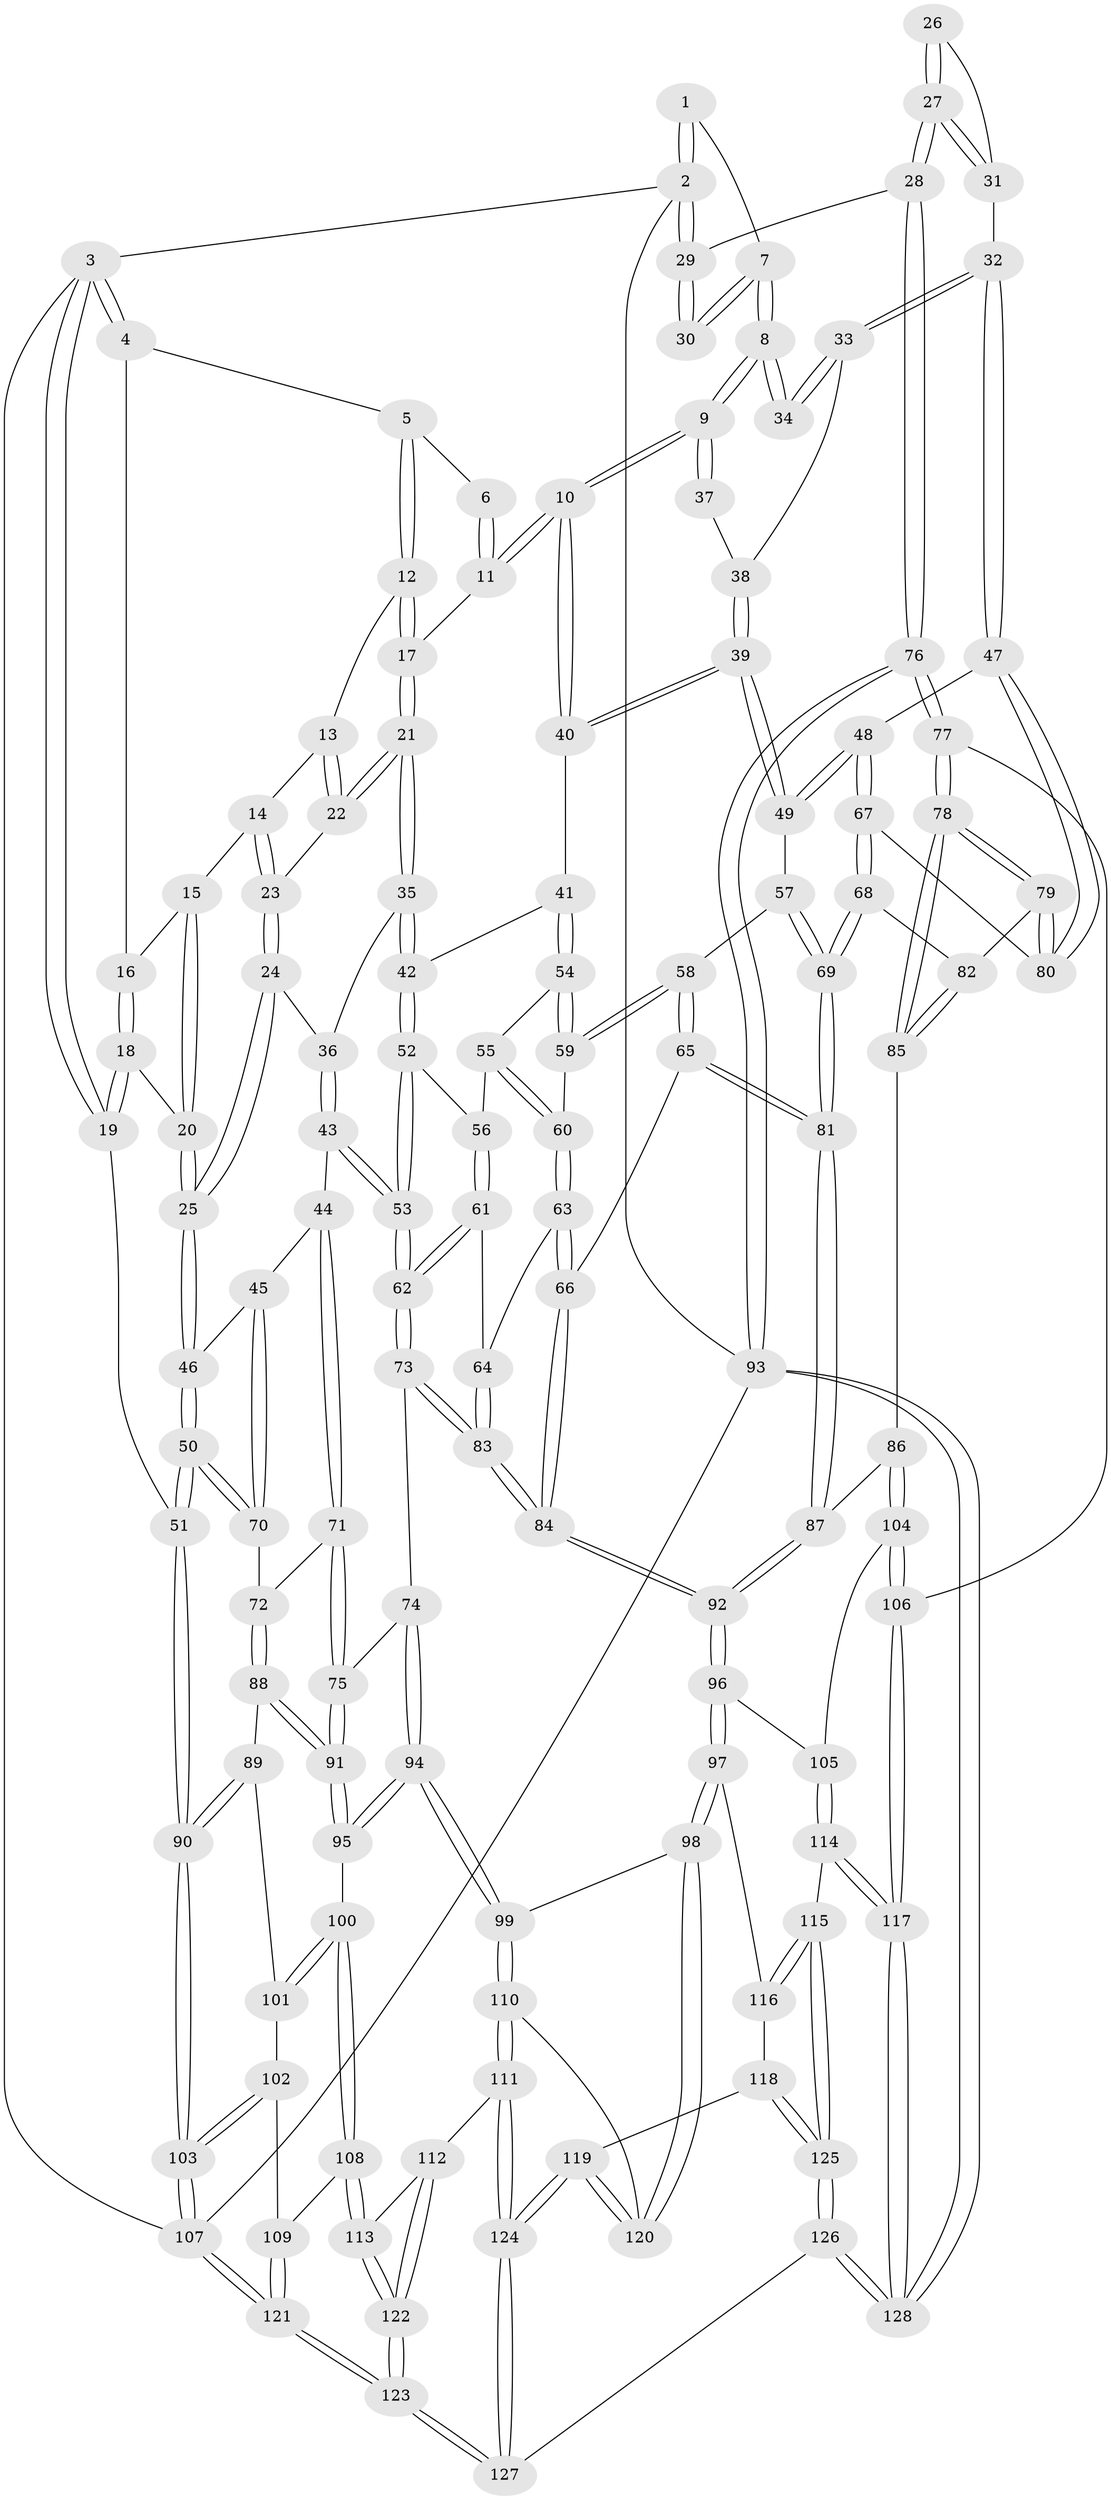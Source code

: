 // Generated by graph-tools (version 1.1) at 2025/51/03/09/25 03:51:04]
// undirected, 128 vertices, 317 edges
graph export_dot {
graph [start="1"]
  node [color=gray90,style=filled];
  1 [pos="+0.7800232892149433+0"];
  2 [pos="+1+0"];
  3 [pos="+0+0"];
  4 [pos="+0.04156928938330272+0"];
  5 [pos="+0.4429505784792964+0"];
  6 [pos="+0.6157705677178341+0"];
  7 [pos="+0.8397797030544404+0.0864392891524404"];
  8 [pos="+0.835262724452974+0.09192011382449332"];
  9 [pos="+0.6941319946569748+0.18465689910911776"];
  10 [pos="+0.6656928515569435+0.1992414167642739"];
  11 [pos="+0.6434000211049605+0.16061804008835864"];
  12 [pos="+0.4334272388422173+0"];
  13 [pos="+0.37333304602527856+0.025811051033790937"];
  14 [pos="+0.22626553146994705+0.08321422918635793"];
  15 [pos="+0.18961965200430558+0.05743231795622257"];
  16 [pos="+0.12339773141318554+0"];
  17 [pos="+0.5193247105341343+0.11367444922732473"];
  18 [pos="+0.06319940277189674+0.1835114569927363"];
  19 [pos="+0+0.19523408145894075"];
  20 [pos="+0.10483274166665428+0.20067728623836717"];
  21 [pos="+0.4262788746194703+0.19397541905970017"];
  22 [pos="+0.37421391356047173+0.10056352436983035"];
  23 [pos="+0.24765073903720713+0.1806188463944794"];
  24 [pos="+0.2408440576820966+0.20190811667591427"];
  25 [pos="+0.1550522304181577+0.24119823280727273"];
  26 [pos="+0.8982429181436562+0.13088520338151574"];
  27 [pos="+1+0.2930366025459389"];
  28 [pos="+1+0.2874221805382477"];
  29 [pos="+1+0.0028444214231394026"];
  30 [pos="+0.8731822616043251+0.09735732819983986"];
  31 [pos="+0.94508681281325+0.33049469170873935"];
  32 [pos="+0.9389833326748156+0.33285160459825386"];
  33 [pos="+0.8667863951745179+0.2517864477637855"];
  34 [pos="+0.8562542687030046+0.22576487627671277"];
  35 [pos="+0.4279810562172176+0.24895596205529497"];
  36 [pos="+0.27093593844585034+0.22107478284837725"];
  37 [pos="+0.80169352020866+0.2244305834901841"];
  38 [pos="+0.8237649148193232+0.2517991765419262"];
  39 [pos="+0.7041657007432849+0.28968980676745154"];
  40 [pos="+0.6585527852476809+0.22873060452641855"];
  41 [pos="+0.6299030494807814+0.24394759069419034"];
  42 [pos="+0.4283080788864671+0.24956617522684035"];
  43 [pos="+0.3024483514634928+0.37568725328798763"];
  44 [pos="+0.2706867198943187+0.3808019606451084"];
  45 [pos="+0.2366439071564831+0.3796564211051924"];
  46 [pos="+0.15451290370251516+0.2722111124245067"];
  47 [pos="+0.93726741243991+0.3344006371587363"];
  48 [pos="+0.7606584857450461+0.35338113038920516"];
  49 [pos="+0.7341695059156074+0.3431256273387355"];
  50 [pos="+0.013975912320581122+0.43110601093522966"];
  51 [pos="+0+0.4756722297616379"];
  52 [pos="+0.4166019124178142+0.3123220261926108"];
  53 [pos="+0.32873758439026346+0.3796411577425939"];
  54 [pos="+0.5841695294977153+0.3336029384401037"];
  55 [pos="+0.5250873838400825+0.36751254252260684"];
  56 [pos="+0.46578340062839524+0.3655969061230289"];
  57 [pos="+0.7307564970344204+0.3482839281876711"];
  58 [pos="+0.6344949259730693+0.4255022093758091"];
  59 [pos="+0.5986861219398206+0.3941282578915401"];
  60 [pos="+0.5523787408080327+0.42097169162052855"];
  61 [pos="+0.4714903859103104+0.4397032151294097"];
  62 [pos="+0.3630947491043826+0.4772723071581839"];
  63 [pos="+0.5414729243874261+0.47152351416499294"];
  64 [pos="+0.49149547076318245+0.46096307261588526"];
  65 [pos="+0.6218424202049736+0.5018402746565089"];
  66 [pos="+0.5689124407148444+0.4970083543442141"];
  67 [pos="+0.7969224330340421+0.4598083933412004"];
  68 [pos="+0.7923819248784678+0.48624396982901025"];
  69 [pos="+0.7037203219456135+0.5079226414376854"];
  70 [pos="+0.16048070373773796+0.46655208775159374"];
  71 [pos="+0.2668590093835863+0.4990748000832081"];
  72 [pos="+0.17515514941771643+0.49439925720126343"];
  73 [pos="+0.35551500744783443+0.5352026144869129"];
  74 [pos="+0.35123205989373135+0.537628470912724"];
  75 [pos="+0.33484090725535404+0.5391468552719967"];
  76 [pos="+1+0.7181082863904991"];
  77 [pos="+1+0.7149691217887184"];
  78 [pos="+0.9608547902687221+0.6113315398579979"];
  79 [pos="+0.9229457024528167+0.5324630705291713"];
  80 [pos="+0.9155707060245388+0.4245453907271734"];
  81 [pos="+0.6665930235911052+0.5409134959055012"];
  82 [pos="+0.7978122878430736+0.49284904018800557"];
  83 [pos="+0.4354955608539603+0.571068237769959"];
  84 [pos="+0.48009270708058105+0.6190391519591588"];
  85 [pos="+0.792220465700231+0.627509551506224"];
  86 [pos="+0.7533453758671241+0.6446881756044391"];
  87 [pos="+0.6718713777985451+0.5727681292532859"];
  88 [pos="+0.18483473124310598+0.6157764761318838"];
  89 [pos="+0.035318032031039163+0.6174439554901411"];
  90 [pos="+0+0.5392221444905024"];
  91 [pos="+0.1914991459869428+0.6214133829293352"];
  92 [pos="+0.5055474677943996+0.6995527422102843"];
  93 [pos="+1+1"];
  94 [pos="+0.3179106513268167+0.757651981213157"];
  95 [pos="+0.23902235426639099+0.743448891492346"];
  96 [pos="+0.5041148419473467+0.7092187826878341"];
  97 [pos="+0.44615540778870166+0.7542158204485381"];
  98 [pos="+0.41580113801521423+0.7648244955302489"];
  99 [pos="+0.34318793775246476+0.770347277032483"];
  100 [pos="+0.2186713153820988+0.7586165279000749"];
  101 [pos="+0.07824802061483006+0.7087248550613671"];
  102 [pos="+0.05310901857839867+0.7726671654783294"];
  103 [pos="+0+0.6858799803580776"];
  104 [pos="+0.7384349733447299+0.7235657428055263"];
  105 [pos="+0.6332620371903085+0.7804183707359176"];
  106 [pos="+0.8759147022274097+0.8475173301364621"];
  107 [pos="+0+1"];
  108 [pos="+0.16632009575213694+0.8183917305434488"];
  109 [pos="+0.11696661173232424+0.8409868918035344"];
  110 [pos="+0.32554185429004023+0.8871057636903971"];
  111 [pos="+0.3148952507158404+0.9250309107247914"];
  112 [pos="+0.2923987518900994+0.9290681887167738"];
  113 [pos="+0.2232084715834639+0.9189314152111856"];
  114 [pos="+0.6457525519957508+0.8776032772777935"];
  115 [pos="+0.5854353397175256+0.9186843106943545"];
  116 [pos="+0.48675392586386873+0.8307984297804439"];
  117 [pos="+0.8029921926682637+0.9812526049657765"];
  118 [pos="+0.4956824048584275+0.9379504424291112"];
  119 [pos="+0.4396231254628095+0.9334140205116843"];
  120 [pos="+0.43737058566567877+0.9268972872276412"];
  121 [pos="+0+1"];
  122 [pos="+0+1"];
  123 [pos="+0+1"];
  124 [pos="+0.3687983624267924+1"];
  125 [pos="+0.5484288332393396+0.9693798373184238"];
  126 [pos="+0.548276928297436+1"];
  127 [pos="+0.3802213659535071+1"];
  128 [pos="+0.8220040883726759+1"];
  1 -- 2;
  1 -- 2;
  1 -- 7;
  2 -- 3;
  2 -- 29;
  2 -- 29;
  2 -- 93;
  3 -- 4;
  3 -- 4;
  3 -- 19;
  3 -- 19;
  3 -- 107;
  4 -- 5;
  4 -- 16;
  5 -- 6;
  5 -- 12;
  5 -- 12;
  6 -- 11;
  6 -- 11;
  7 -- 8;
  7 -- 8;
  7 -- 30;
  7 -- 30;
  8 -- 9;
  8 -- 9;
  8 -- 34;
  8 -- 34;
  9 -- 10;
  9 -- 10;
  9 -- 37;
  9 -- 37;
  10 -- 11;
  10 -- 11;
  10 -- 40;
  10 -- 40;
  11 -- 17;
  12 -- 13;
  12 -- 17;
  12 -- 17;
  13 -- 14;
  13 -- 22;
  13 -- 22;
  14 -- 15;
  14 -- 23;
  14 -- 23;
  15 -- 16;
  15 -- 20;
  15 -- 20;
  16 -- 18;
  16 -- 18;
  17 -- 21;
  17 -- 21;
  18 -- 19;
  18 -- 19;
  18 -- 20;
  19 -- 51;
  20 -- 25;
  20 -- 25;
  21 -- 22;
  21 -- 22;
  21 -- 35;
  21 -- 35;
  22 -- 23;
  23 -- 24;
  23 -- 24;
  24 -- 25;
  24 -- 25;
  24 -- 36;
  25 -- 46;
  25 -- 46;
  26 -- 27;
  26 -- 27;
  26 -- 31;
  27 -- 28;
  27 -- 28;
  27 -- 31;
  27 -- 31;
  28 -- 29;
  28 -- 76;
  28 -- 76;
  29 -- 30;
  29 -- 30;
  31 -- 32;
  32 -- 33;
  32 -- 33;
  32 -- 47;
  32 -- 47;
  33 -- 34;
  33 -- 34;
  33 -- 38;
  35 -- 36;
  35 -- 42;
  35 -- 42;
  36 -- 43;
  36 -- 43;
  37 -- 38;
  38 -- 39;
  38 -- 39;
  39 -- 40;
  39 -- 40;
  39 -- 49;
  39 -- 49;
  40 -- 41;
  41 -- 42;
  41 -- 54;
  41 -- 54;
  42 -- 52;
  42 -- 52;
  43 -- 44;
  43 -- 53;
  43 -- 53;
  44 -- 45;
  44 -- 71;
  44 -- 71;
  45 -- 46;
  45 -- 70;
  45 -- 70;
  46 -- 50;
  46 -- 50;
  47 -- 48;
  47 -- 80;
  47 -- 80;
  48 -- 49;
  48 -- 49;
  48 -- 67;
  48 -- 67;
  49 -- 57;
  50 -- 51;
  50 -- 51;
  50 -- 70;
  50 -- 70;
  51 -- 90;
  51 -- 90;
  52 -- 53;
  52 -- 53;
  52 -- 56;
  53 -- 62;
  53 -- 62;
  54 -- 55;
  54 -- 59;
  54 -- 59;
  55 -- 56;
  55 -- 60;
  55 -- 60;
  56 -- 61;
  56 -- 61;
  57 -- 58;
  57 -- 69;
  57 -- 69;
  58 -- 59;
  58 -- 59;
  58 -- 65;
  58 -- 65;
  59 -- 60;
  60 -- 63;
  60 -- 63;
  61 -- 62;
  61 -- 62;
  61 -- 64;
  62 -- 73;
  62 -- 73;
  63 -- 64;
  63 -- 66;
  63 -- 66;
  64 -- 83;
  64 -- 83;
  65 -- 66;
  65 -- 81;
  65 -- 81;
  66 -- 84;
  66 -- 84;
  67 -- 68;
  67 -- 68;
  67 -- 80;
  68 -- 69;
  68 -- 69;
  68 -- 82;
  69 -- 81;
  69 -- 81;
  70 -- 72;
  71 -- 72;
  71 -- 75;
  71 -- 75;
  72 -- 88;
  72 -- 88;
  73 -- 74;
  73 -- 83;
  73 -- 83;
  74 -- 75;
  74 -- 94;
  74 -- 94;
  75 -- 91;
  75 -- 91;
  76 -- 77;
  76 -- 77;
  76 -- 93;
  76 -- 93;
  77 -- 78;
  77 -- 78;
  77 -- 106;
  78 -- 79;
  78 -- 79;
  78 -- 85;
  78 -- 85;
  79 -- 80;
  79 -- 80;
  79 -- 82;
  81 -- 87;
  81 -- 87;
  82 -- 85;
  82 -- 85;
  83 -- 84;
  83 -- 84;
  84 -- 92;
  84 -- 92;
  85 -- 86;
  86 -- 87;
  86 -- 104;
  86 -- 104;
  87 -- 92;
  87 -- 92;
  88 -- 89;
  88 -- 91;
  88 -- 91;
  89 -- 90;
  89 -- 90;
  89 -- 101;
  90 -- 103;
  90 -- 103;
  91 -- 95;
  91 -- 95;
  92 -- 96;
  92 -- 96;
  93 -- 128;
  93 -- 128;
  93 -- 107;
  94 -- 95;
  94 -- 95;
  94 -- 99;
  94 -- 99;
  95 -- 100;
  96 -- 97;
  96 -- 97;
  96 -- 105;
  97 -- 98;
  97 -- 98;
  97 -- 116;
  98 -- 99;
  98 -- 120;
  98 -- 120;
  99 -- 110;
  99 -- 110;
  100 -- 101;
  100 -- 101;
  100 -- 108;
  100 -- 108;
  101 -- 102;
  102 -- 103;
  102 -- 103;
  102 -- 109;
  103 -- 107;
  103 -- 107;
  104 -- 105;
  104 -- 106;
  104 -- 106;
  105 -- 114;
  105 -- 114;
  106 -- 117;
  106 -- 117;
  107 -- 121;
  107 -- 121;
  108 -- 109;
  108 -- 113;
  108 -- 113;
  109 -- 121;
  109 -- 121;
  110 -- 111;
  110 -- 111;
  110 -- 120;
  111 -- 112;
  111 -- 124;
  111 -- 124;
  112 -- 113;
  112 -- 122;
  112 -- 122;
  113 -- 122;
  113 -- 122;
  114 -- 115;
  114 -- 117;
  114 -- 117;
  115 -- 116;
  115 -- 116;
  115 -- 125;
  115 -- 125;
  116 -- 118;
  117 -- 128;
  117 -- 128;
  118 -- 119;
  118 -- 125;
  118 -- 125;
  119 -- 120;
  119 -- 120;
  119 -- 124;
  119 -- 124;
  121 -- 123;
  121 -- 123;
  122 -- 123;
  122 -- 123;
  123 -- 127;
  123 -- 127;
  124 -- 127;
  124 -- 127;
  125 -- 126;
  125 -- 126;
  126 -- 127;
  126 -- 128;
  126 -- 128;
}
